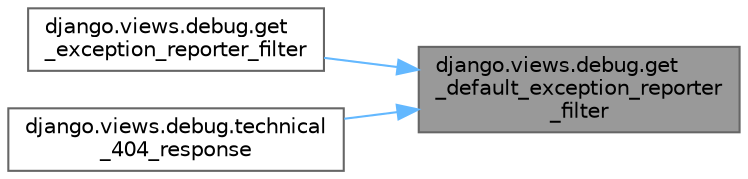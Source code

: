 digraph "django.views.debug.get_default_exception_reporter_filter"
{
 // LATEX_PDF_SIZE
  bgcolor="transparent";
  edge [fontname=Helvetica,fontsize=10,labelfontname=Helvetica,labelfontsize=10];
  node [fontname=Helvetica,fontsize=10,shape=box,height=0.2,width=0.4];
  rankdir="RL";
  Node1 [id="Node000001",label="django.views.debug.get\l_default_exception_reporter\l_filter",height=0.2,width=0.4,color="gray40", fillcolor="grey60", style="filled", fontcolor="black",tooltip=" "];
  Node1 -> Node2 [id="edge1_Node000001_Node000002",dir="back",color="steelblue1",style="solid",tooltip=" "];
  Node2 [id="Node000002",label="django.views.debug.get\l_exception_reporter_filter",height=0.2,width=0.4,color="grey40", fillcolor="white", style="filled",URL="$namespacedjango_1_1views_1_1debug.html#a6ece6514b8d1cbaa6d77c7e65dff3795",tooltip=" "];
  Node1 -> Node3 [id="edge2_Node000001_Node000003",dir="back",color="steelblue1",style="solid",tooltip=" "];
  Node3 [id="Node000003",label="django.views.debug.technical\l_404_response",height=0.2,width=0.4,color="grey40", fillcolor="white", style="filled",URL="$namespacedjango_1_1views_1_1debug.html#aac5bfc6b6af5968d13eec298ba5b91b1",tooltip=" "];
}
